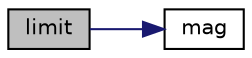 digraph "limit"
{
  bgcolor="transparent";
  edge [fontname="Helvetica",fontsize="10",labelfontname="Helvetica",labelfontsize="10"];
  node [fontname="Helvetica",fontsize="10",shape=record];
  rankdir="LR";
  Node137672 [label="limit",height=0.2,width=0.4,color="black", fillcolor="grey75", style="filled", fontcolor="black"];
  Node137672 -> Node137673 [color="midnightblue",fontsize="10",style="solid",fontname="Helvetica"];
  Node137673 [label="mag",height=0.2,width=0.4,color="black",URL="$a21851.html#a929da2a3fdcf3dacbbe0487d3a330dae"];
}
